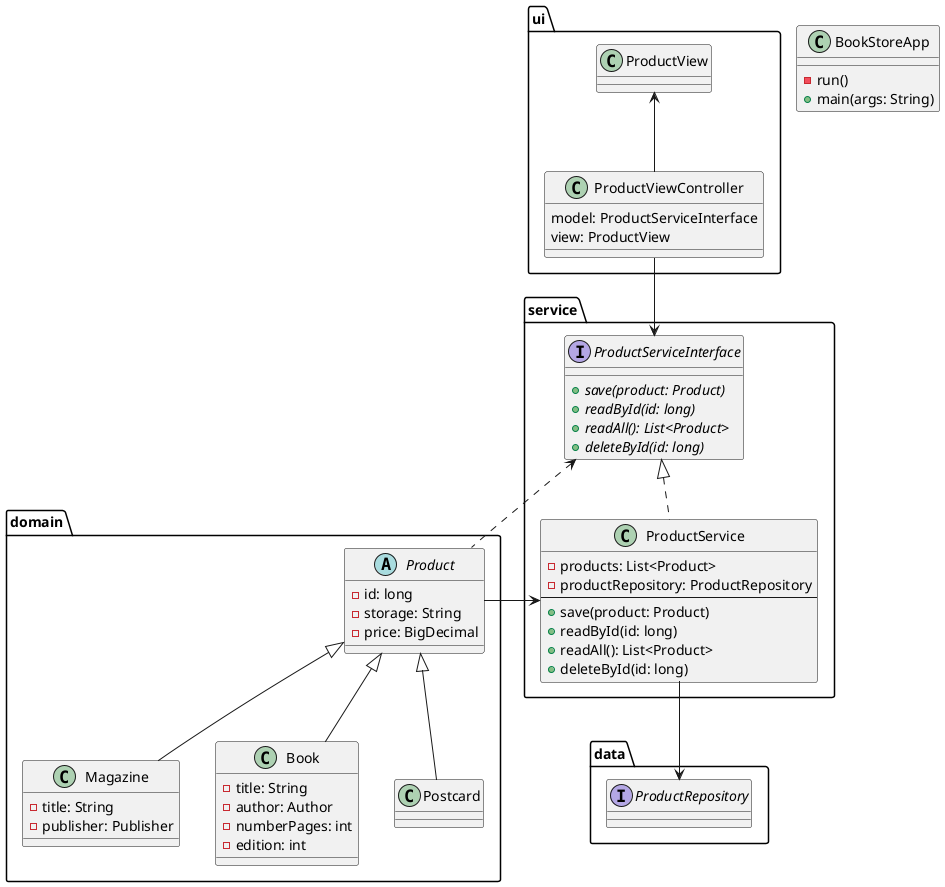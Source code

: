 @startuml
'https://plantuml.com/class-diagram

set separator ::
class BookStoreApp {
    - run()
    + main(args: String)
}


abstract class domain::Product {
    - id: long
    - storage: String
    - price: BigDecimal
}

class domain::Magazine {
    - title: String
    - publisher: Publisher
}

class domain::Book {
    - title: String
    - author: Author
    - numberPages: int
    - edition: int

}

class domain::Postcard {

}

Product <|-- Book
Product <|-- Magazine
Product <|-- Postcard

interface service::ProductServiceInterface {
    {abstract}+ save(product: Product)
    {abstract}+ readById(id: long)
    {abstract}+ readAll(): List<Product>
    {abstract}+ deleteById(id: long)
}

class service::ProductService {
    - products: List<Product>
    - productRepository: ProductRepository
    ---
    + save(product: Product)
    + readById(id: long)
    + readAll(): List<Product>
    + deleteById(id: long)
}

ProductServiceInterface <|.. ProductService
ProductServiceInterface <.. Product
ProductService <- Product

class ui::ProductViewController {
    model: ProductServiceInterface
    view: ProductView
}
class ui::ProductView

ProductView <-- ProductViewController
ProductViewController --> ProductServiceInterface

interface data::ProductRepository

ProductService --> ProductRepository

@enduml